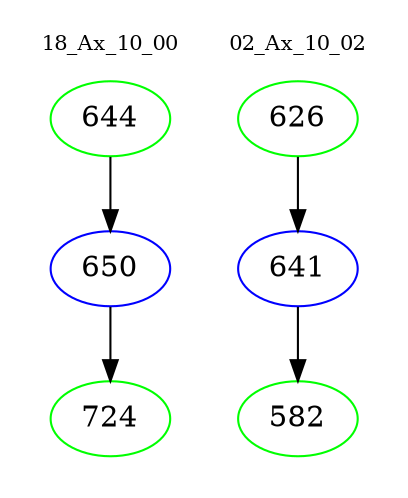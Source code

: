digraph{
subgraph cluster_0 {
color = white
label = "18_Ax_10_00";
fontsize=10;
T0_644 [label="644", color="green"]
T0_644 -> T0_650 [color="black"]
T0_650 [label="650", color="blue"]
T0_650 -> T0_724 [color="black"]
T0_724 [label="724", color="green"]
}
subgraph cluster_1 {
color = white
label = "02_Ax_10_02";
fontsize=10;
T1_626 [label="626", color="green"]
T1_626 -> T1_641 [color="black"]
T1_641 [label="641", color="blue"]
T1_641 -> T1_582 [color="black"]
T1_582 [label="582", color="green"]
}
}
